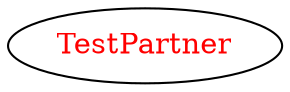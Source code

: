 digraph dependencyGraph {
 concentrate=true;
 ranksep="2.0";
 rankdir="LR"; 
 splines="ortho";
"TestPartner" [fontcolor="red"];
}